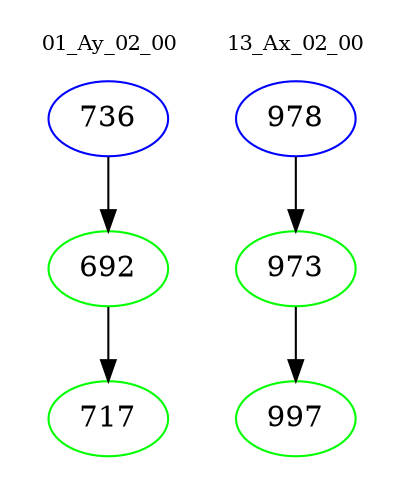 digraph{
subgraph cluster_0 {
color = white
label = "01_Ay_02_00";
fontsize=10;
T0_736 [label="736", color="blue"]
T0_736 -> T0_692 [color="black"]
T0_692 [label="692", color="green"]
T0_692 -> T0_717 [color="black"]
T0_717 [label="717", color="green"]
}
subgraph cluster_1 {
color = white
label = "13_Ax_02_00";
fontsize=10;
T1_978 [label="978", color="blue"]
T1_978 -> T1_973 [color="black"]
T1_973 [label="973", color="green"]
T1_973 -> T1_997 [color="black"]
T1_997 [label="997", color="green"]
}
}
